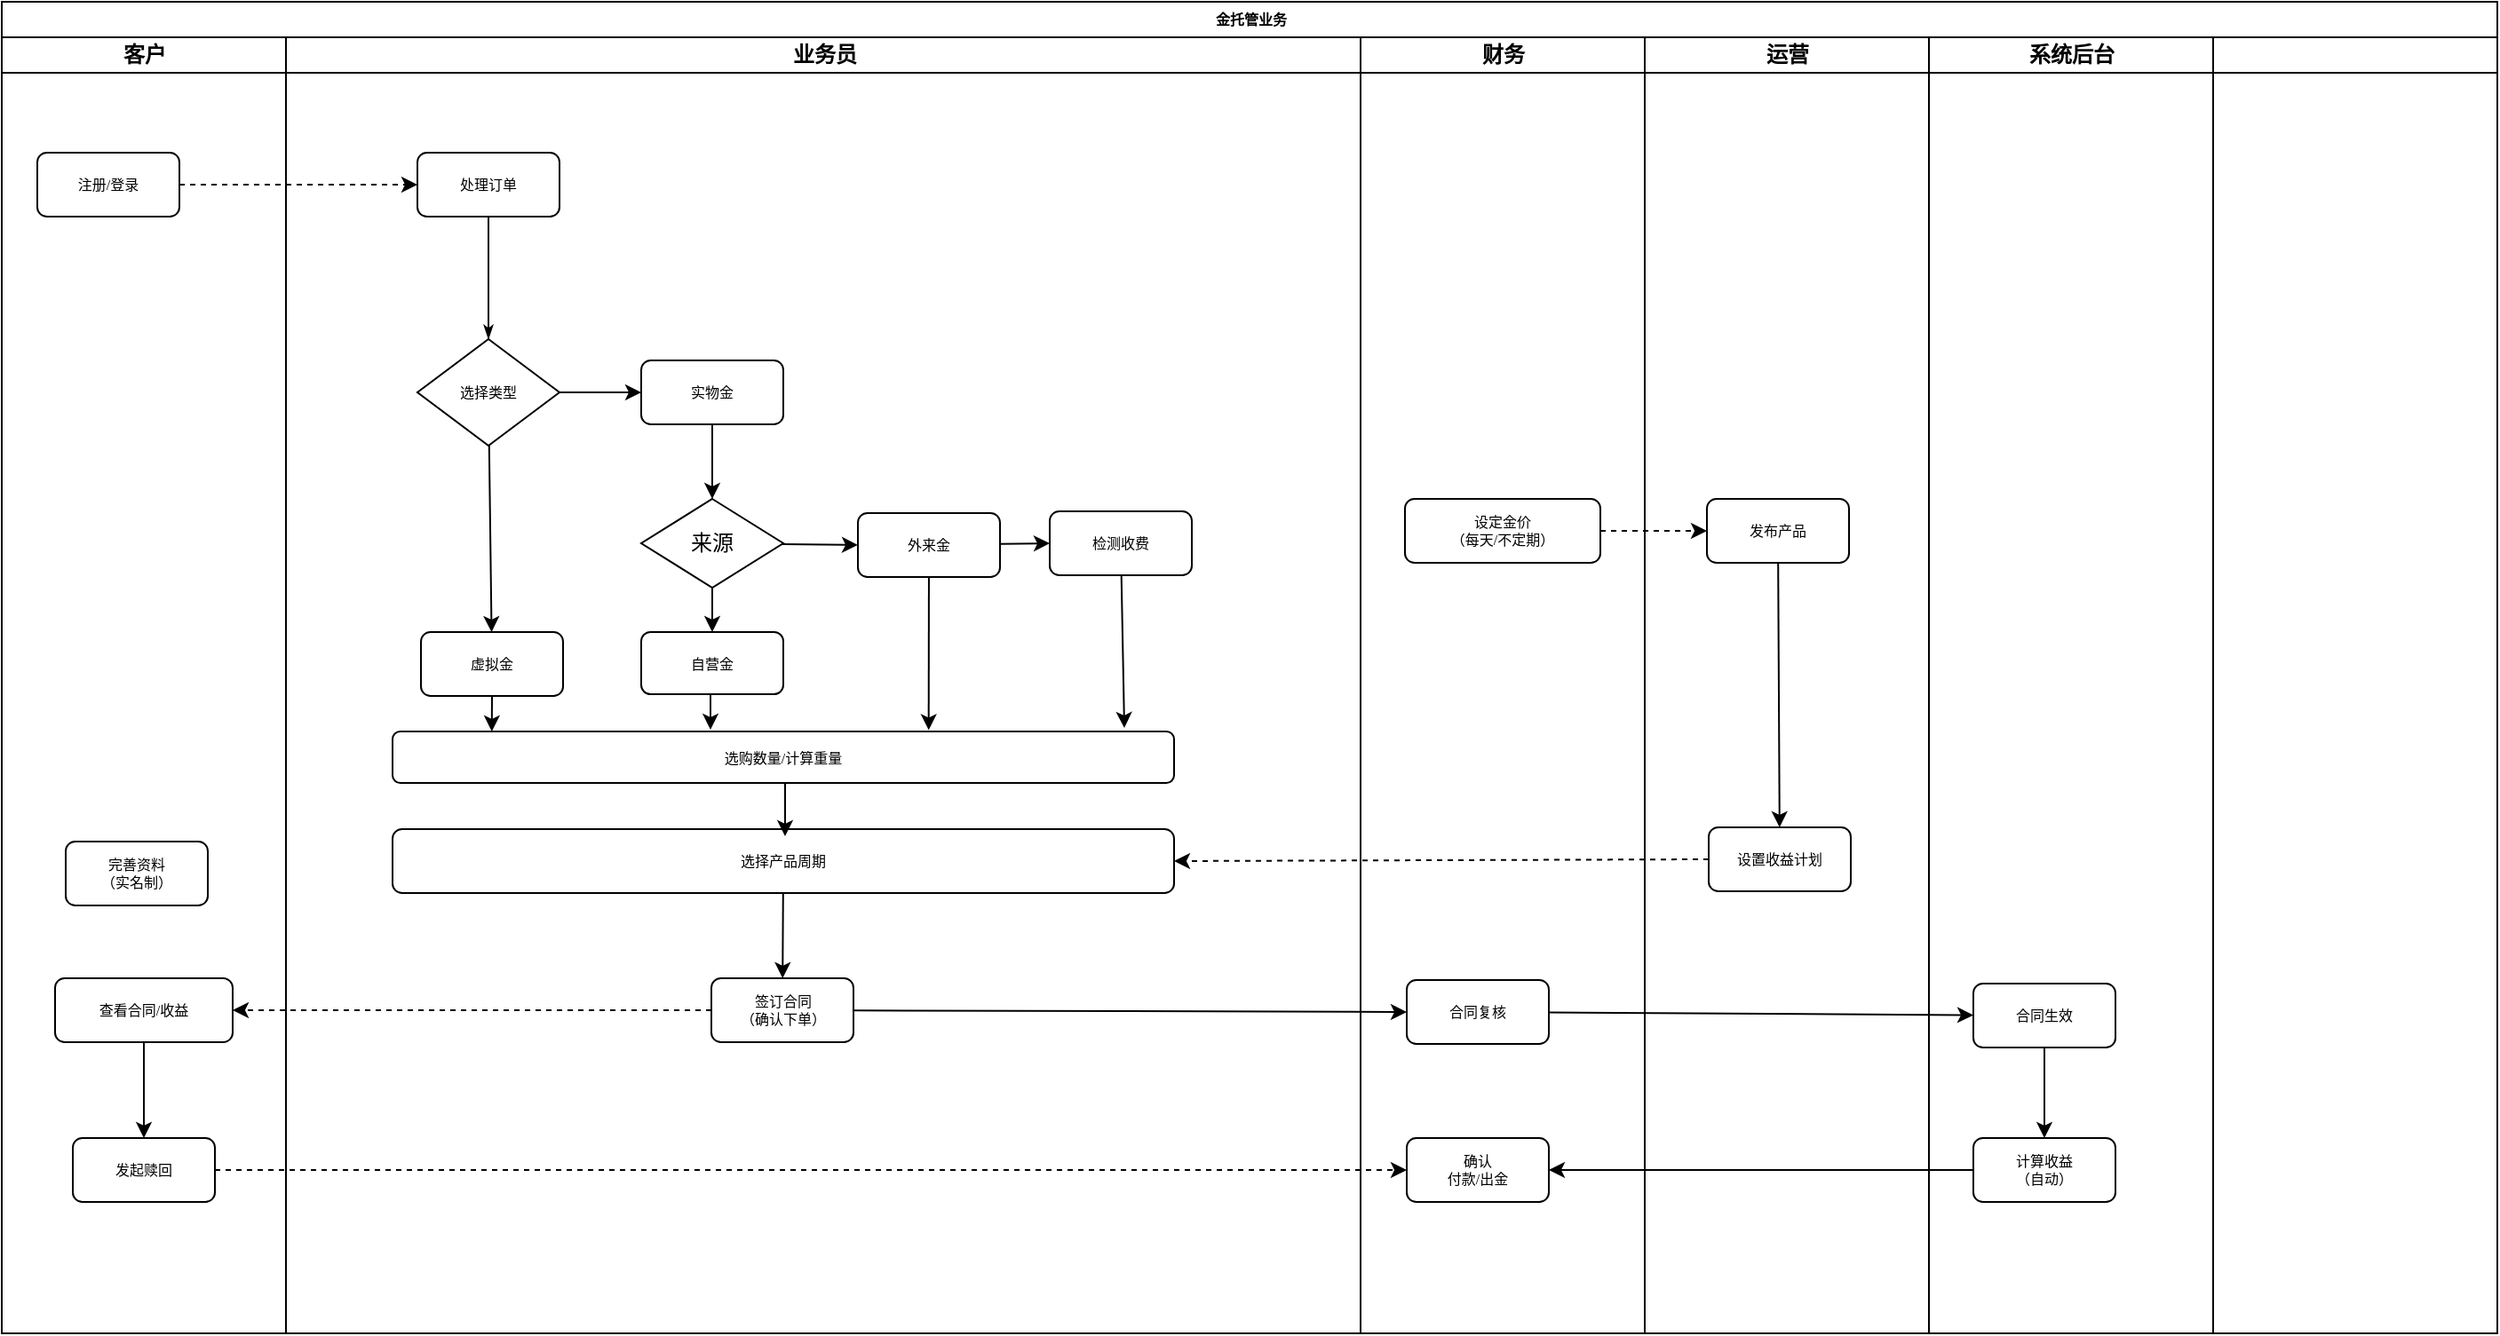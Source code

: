<mxfile version="12.1.1" type="github" pages="2">
  <diagram name="Page-1" id="74e2e168-ea6b-b213-b513-2b3c1d86103e">
    <mxGraphModel dx="932" dy="551" grid="1" gridSize="10" guides="1" tooltips="1" connect="1" arrows="1" fold="1" page="1" pageScale="1" pageWidth="1100" pageHeight="850" background="#ffffff" math="0" shadow="0">
      <root>
        <mxCell id="0"/>
        <mxCell id="1" parent="0"/>
        <mxCell id="77e6c97f196da883-1" value="金托管业务" style="swimlane;html=1;childLayout=stackLayout;startSize=20;rounded=0;shadow=0;labelBackgroundColor=none;strokeColor=#000000;strokeWidth=1;fillColor=#ffffff;fontFamily=Verdana;fontSize=8;fontColor=#000000;align=center;" parent="1" vertex="1">
          <mxGeometry x="70" y="50" width="1405" height="750" as="geometry"/>
        </mxCell>
        <mxCell id="77e6c97f196da883-2" value="客户" style="swimlane;html=1;startSize=20;" parent="77e6c97f196da883-1" vertex="1">
          <mxGeometry y="20" width="160" height="730" as="geometry"/>
        </mxCell>
        <mxCell id="aqZ1NB7vLFw8qtyRI9sM-14" value="完善资料&lt;br&gt;（实名制）" style="rounded=1;whiteSpace=wrap;html=1;shadow=0;labelBackgroundColor=none;strokeColor=#000000;strokeWidth=1;fillColor=#ffffff;fontFamily=Verdana;fontSize=8;fontColor=#000000;align=center;" vertex="1" parent="77e6c97f196da883-2">
          <mxGeometry x="36" y="453" width="80" height="36" as="geometry"/>
        </mxCell>
        <mxCell id="aqZ1NB7vLFw8qtyRI9sM-47" style="edgeStyle=none;rounded=0;orthogonalLoop=1;jettySize=auto;html=1;" edge="1" parent="77e6c97f196da883-2" source="aqZ1NB7vLFw8qtyRI9sM-24" target="aqZ1NB7vLFw8qtyRI9sM-44">
          <mxGeometry relative="1" as="geometry"/>
        </mxCell>
        <mxCell id="aqZ1NB7vLFw8qtyRI9sM-24" value="查看合同/收益" style="rounded=1;whiteSpace=wrap;html=1;shadow=0;labelBackgroundColor=none;strokeColor=#000000;strokeWidth=1;fillColor=#ffffff;fontFamily=Verdana;fontSize=8;fontColor=#000000;align=center;" vertex="1" parent="77e6c97f196da883-2">
          <mxGeometry x="30" y="530" width="100" height="36" as="geometry"/>
        </mxCell>
        <mxCell id="aqZ1NB7vLFw8qtyRI9sM-44" value="发起赎回" style="rounded=1;whiteSpace=wrap;html=1;shadow=0;labelBackgroundColor=none;strokeColor=#000000;strokeWidth=1;fillColor=#ffffff;fontFamily=Verdana;fontSize=8;fontColor=#000000;align=center;" vertex="1" parent="77e6c97f196da883-2">
          <mxGeometry x="40" y="620" width="80" height="36" as="geometry"/>
        </mxCell>
        <mxCell id="77e6c97f196da883-3" value="业务员" style="swimlane;html=1;startSize=20;" parent="77e6c97f196da883-1" vertex="1">
          <mxGeometry x="160" y="20" width="605" height="730" as="geometry"/>
        </mxCell>
        <mxCell id="E34rKz94oYMN4ZFekfvv-4" style="edgeStyle=orthogonalEdgeStyle;rounded=0;orthogonalLoop=1;jettySize=auto;html=1;entryX=0;entryY=0.5;entryDx=0;entryDy=0;dashed=1;" edge="1" parent="77e6c97f196da883-3" source="xd8myX0lsc00xmERsK0Q-1" target="77e6c97f196da883-9">
          <mxGeometry relative="1" as="geometry">
            <Array as="points">
              <mxPoint x="-10" y="83"/>
              <mxPoint x="-10" y="83"/>
            </Array>
          </mxGeometry>
        </mxCell>
        <mxCell id="xd8myX0lsc00xmERsK0Q-1" value="注册/登录" style="rounded=1;whiteSpace=wrap;html=1;shadow=0;labelBackgroundColor=none;strokeColor=#000000;strokeWidth=1;fillColor=#ffffff;fontFamily=Verdana;fontSize=8;fontColor=#000000;align=center;" parent="77e6c97f196da883-3" vertex="1">
          <mxGeometry x="-140" y="65" width="80" height="36" as="geometry"/>
        </mxCell>
        <mxCell id="77e6c97f196da883-9" value="处理订单" style="rounded=1;whiteSpace=wrap;html=1;shadow=0;labelBackgroundColor=none;strokeColor=#000000;strokeWidth=1;fillColor=#ffffff;fontFamily=Verdana;fontSize=8;fontColor=#000000;align=center;" parent="77e6c97f196da883-3" vertex="1">
          <mxGeometry x="74" y="65" width="80" height="36" as="geometry"/>
        </mxCell>
        <mxCell id="107ba76e4e335f99-1" style="edgeStyle=orthogonalEdgeStyle;rounded=1;html=1;labelBackgroundColor=none;startArrow=none;startFill=0;startSize=5;endArrow=classicThin;endFill=1;endSize=5;jettySize=auto;orthogonalLoop=1;strokeColor=#000000;strokeWidth=1;fontFamily=Verdana;fontSize=8;fontColor=#000000;exitX=0.5;exitY=1;exitDx=0;exitDy=0;exitPerimeter=0;entryX=0.5;entryY=0;entryDx=0;entryDy=0;" parent="77e6c97f196da883-3" source="77e6c97f196da883-9" target="77e6c97f196da883-20" edge="1">
          <mxGeometry relative="1" as="geometry">
            <mxPoint x="84" y="290" as="targetPoint"/>
          </mxGeometry>
        </mxCell>
        <mxCell id="E34rKz94oYMN4ZFekfvv-21" style="edgeStyle=none;rounded=0;orthogonalLoop=1;jettySize=auto;html=1;" edge="1" parent="77e6c97f196da883-3" source="77e6c97f196da883-20" target="77e6c97f196da883-17">
          <mxGeometry relative="1" as="geometry"/>
        </mxCell>
        <mxCell id="aqZ1NB7vLFw8qtyRI9sM-1" style="edgeStyle=none;rounded=0;orthogonalLoop=1;jettySize=auto;html=1;entryX=0;entryY=0.5;entryDx=0;entryDy=0;exitX=1;exitY=0.5;exitDx=0;exitDy=0;" edge="1" parent="77e6c97f196da883-3" source="77e6c97f196da883-20" target="aqZ1NB7vLFw8qtyRI9sM-12">
          <mxGeometry relative="1" as="geometry">
            <mxPoint x="160" y="196" as="sourcePoint"/>
            <mxPoint x="220" y="260" as="targetPoint"/>
          </mxGeometry>
        </mxCell>
        <mxCell id="77e6c97f196da883-20" value="选择类型" style="rhombus;whiteSpace=wrap;html=1;rounded=0;shadow=0;labelBackgroundColor=none;strokeColor=#000000;strokeWidth=1;fillColor=#ffffff;fontFamily=Verdana;fontSize=8;fontColor=#000000;align=center;" parent="77e6c97f196da883-3" vertex="1">
          <mxGeometry x="74" y="170" width="80" height="60" as="geometry"/>
        </mxCell>
        <mxCell id="aqZ1NB7vLFw8qtyRI9sM-61" style="edgeStyle=none;rounded=0;orthogonalLoop=1;jettySize=auto;html=1;exitX=0.5;exitY=1;exitDx=0;exitDy=0;entryX=0.127;entryY=0;entryDx=0;entryDy=0;entryPerimeter=0;" edge="1" parent="77e6c97f196da883-3" source="77e6c97f196da883-17" target="aqZ1NB7vLFw8qtyRI9sM-54">
          <mxGeometry relative="1" as="geometry"/>
        </mxCell>
        <mxCell id="77e6c97f196da883-17" value="虚拟金" style="rounded=1;whiteSpace=wrap;html=1;shadow=0;labelBackgroundColor=none;strokeColor=#000000;strokeWidth=1;fillColor=#ffffff;fontFamily=Verdana;fontSize=8;fontColor=#000000;align=center;" parent="77e6c97f196da883-3" vertex="1">
          <mxGeometry x="76" y="335" width="80" height="36" as="geometry"/>
        </mxCell>
        <mxCell id="aqZ1NB7vLFw8qtyRI9sM-15" style="edgeStyle=none;rounded=0;orthogonalLoop=1;jettySize=auto;html=1;entryX=0.5;entryY=0;entryDx=0;entryDy=0;" edge="1" parent="77e6c97f196da883-3" source="aqZ1NB7vLFw8qtyRI9sM-12" target="aqZ1NB7vLFw8qtyRI9sM-13">
          <mxGeometry relative="1" as="geometry"/>
        </mxCell>
        <mxCell id="aqZ1NB7vLFw8qtyRI9sM-12" value="实物金" style="rounded=1;whiteSpace=wrap;html=1;shadow=0;labelBackgroundColor=none;strokeColor=#000000;strokeWidth=1;fillColor=#ffffff;fontFamily=Verdana;fontSize=8;fontColor=#000000;align=center;" vertex="1" parent="77e6c97f196da883-3">
          <mxGeometry x="200" y="182" width="80" height="36" as="geometry"/>
        </mxCell>
        <mxCell id="aqZ1NB7vLFw8qtyRI9sM-18" style="edgeStyle=none;rounded=0;orthogonalLoop=1;jettySize=auto;html=1;entryX=0;entryY=0.5;entryDx=0;entryDy=0;" edge="1" parent="77e6c97f196da883-3" source="aqZ1NB7vLFw8qtyRI9sM-13" target="aqZ1NB7vLFw8qtyRI9sM-17">
          <mxGeometry relative="1" as="geometry"/>
        </mxCell>
        <mxCell id="aqZ1NB7vLFw8qtyRI9sM-25" style="edgeStyle=none;rounded=0;orthogonalLoop=1;jettySize=auto;html=1;entryX=0.5;entryY=0;entryDx=0;entryDy=0;" edge="1" parent="77e6c97f196da883-3" source="aqZ1NB7vLFw8qtyRI9sM-13" target="aqZ1NB7vLFw8qtyRI9sM-16">
          <mxGeometry relative="1" as="geometry"/>
        </mxCell>
        <mxCell id="aqZ1NB7vLFw8qtyRI9sM-13" value="来源" style="rhombus;whiteSpace=wrap;html=1;" vertex="1" parent="77e6c97f196da883-3">
          <mxGeometry x="200" y="260" width="80" height="50" as="geometry"/>
        </mxCell>
        <mxCell id="aqZ1NB7vLFw8qtyRI9sM-16" value="自营金" style="rounded=1;whiteSpace=wrap;html=1;shadow=0;labelBackgroundColor=none;strokeColor=#000000;strokeWidth=1;fillColor=#ffffff;fontFamily=Verdana;fontSize=8;fontColor=#000000;align=center;" vertex="1" parent="77e6c97f196da883-3">
          <mxGeometry x="200" y="335" width="80" height="35" as="geometry"/>
        </mxCell>
        <mxCell id="aqZ1NB7vLFw8qtyRI9sM-22" style="edgeStyle=none;rounded=0;orthogonalLoop=1;jettySize=auto;html=1;entryX=0;entryY=0.5;entryDx=0;entryDy=0;" edge="1" parent="77e6c97f196da883-3" source="aqZ1NB7vLFw8qtyRI9sM-17" target="aqZ1NB7vLFw8qtyRI9sM-21">
          <mxGeometry relative="1" as="geometry"/>
        </mxCell>
        <mxCell id="aqZ1NB7vLFw8qtyRI9sM-57" style="edgeStyle=none;rounded=0;orthogonalLoop=1;jettySize=auto;html=1;entryX=0.686;entryY=-0.028;entryDx=0;entryDy=0;entryPerimeter=0;" edge="1" parent="77e6c97f196da883-3" source="aqZ1NB7vLFw8qtyRI9sM-17" target="aqZ1NB7vLFw8qtyRI9sM-54">
          <mxGeometry relative="1" as="geometry"/>
        </mxCell>
        <mxCell id="aqZ1NB7vLFw8qtyRI9sM-17" value="外来金" style="rounded=1;whiteSpace=wrap;html=1;shadow=0;labelBackgroundColor=none;strokeColor=#000000;strokeWidth=1;fillColor=#ffffff;fontFamily=Verdana;fontSize=8;fontColor=#000000;align=center;" vertex="1" parent="77e6c97f196da883-3">
          <mxGeometry x="322" y="268" width="80" height="36" as="geometry"/>
        </mxCell>
        <mxCell id="aqZ1NB7vLFw8qtyRI9sM-19" value="签订合同&lt;br&gt;（确认下单）" style="rounded=1;whiteSpace=wrap;html=1;shadow=0;labelBackgroundColor=none;strokeColor=#000000;strokeWidth=1;fillColor=#ffffff;fontFamily=Verdana;fontSize=8;fontColor=#000000;align=center;" vertex="1" parent="77e6c97f196da883-3">
          <mxGeometry x="239.5" y="530" width="80" height="36" as="geometry"/>
        </mxCell>
        <mxCell id="aqZ1NB7vLFw8qtyRI9sM-58" style="edgeStyle=none;rounded=0;orthogonalLoop=1;jettySize=auto;html=1;" edge="1" parent="77e6c97f196da883-3" source="aqZ1NB7vLFw8qtyRI9sM-21">
          <mxGeometry relative="1" as="geometry">
            <mxPoint x="472" y="389" as="targetPoint"/>
          </mxGeometry>
        </mxCell>
        <mxCell id="aqZ1NB7vLFw8qtyRI9sM-21" value="检测收费" style="rounded=1;whiteSpace=wrap;html=1;shadow=0;labelBackgroundColor=none;strokeColor=#000000;strokeWidth=1;fillColor=#ffffff;fontFamily=Verdana;fontSize=8;fontColor=#000000;align=center;" vertex="1" parent="77e6c97f196da883-3">
          <mxGeometry x="430" y="267" width="80" height="36" as="geometry"/>
        </mxCell>
        <mxCell id="aqZ1NB7vLFw8qtyRI9sM-33" style="edgeStyle=none;rounded=0;orthogonalLoop=1;jettySize=auto;html=1;" edge="1" parent="77e6c97f196da883-3" source="aqZ1NB7vLFw8qtyRI9sM-26" target="aqZ1NB7vLFw8qtyRI9sM-19">
          <mxGeometry relative="1" as="geometry"/>
        </mxCell>
        <mxCell id="aqZ1NB7vLFw8qtyRI9sM-26" value="选择产品周期" style="rounded=1;whiteSpace=wrap;html=1;shadow=0;labelBackgroundColor=none;strokeColor=#000000;strokeWidth=1;fillColor=#ffffff;fontFamily=Verdana;fontSize=8;fontColor=#000000;align=center;" vertex="1" parent="77e6c97f196da883-3">
          <mxGeometry x="60" y="446" width="440" height="36" as="geometry"/>
        </mxCell>
        <mxCell id="aqZ1NB7vLFw8qtyRI9sM-54" value="选购数量/计算重量" style="rounded=1;whiteSpace=wrap;html=1;shadow=0;labelBackgroundColor=none;strokeColor=#000000;strokeWidth=1;fillColor=#ffffff;fontFamily=Verdana;fontSize=8;fontColor=#000000;align=center;" vertex="1" parent="77e6c97f196da883-3">
          <mxGeometry x="60" y="391" width="440" height="29" as="geometry"/>
        </mxCell>
        <mxCell id="77e6c97f196da883-4" value="财务" style="swimlane;html=1;startSize=20;" parent="77e6c97f196da883-1" vertex="1">
          <mxGeometry x="765" y="20" width="160" height="730" as="geometry"/>
        </mxCell>
        <mxCell id="77e6c97f196da883-12" value="设定金价&lt;br&gt;（每天/不定期）" style="rounded=1;whiteSpace=wrap;html=1;shadow=0;labelBackgroundColor=none;strokeColor=#000000;strokeWidth=1;fillColor=#ffffff;fontFamily=Verdana;fontSize=8;fontColor=#000000;align=center;" parent="77e6c97f196da883-4" vertex="1">
          <mxGeometry x="25" y="260" width="110" height="36" as="geometry"/>
        </mxCell>
        <mxCell id="aqZ1NB7vLFw8qtyRI9sM-32" value="合同复核" style="rounded=1;whiteSpace=wrap;html=1;shadow=0;labelBackgroundColor=none;strokeColor=#000000;strokeWidth=1;fillColor=#ffffff;fontFamily=Verdana;fontSize=8;fontColor=#000000;align=center;" vertex="1" parent="77e6c97f196da883-4">
          <mxGeometry x="26" y="531" width="80" height="36" as="geometry"/>
        </mxCell>
        <mxCell id="aqZ1NB7vLFw8qtyRI9sM-48" value="确认&lt;br&gt;付款/出金" style="rounded=1;whiteSpace=wrap;html=1;shadow=0;labelBackgroundColor=none;strokeColor=#000000;strokeWidth=1;fillColor=#ffffff;fontFamily=Verdana;fontSize=8;fontColor=#000000;align=center;" vertex="1" parent="77e6c97f196da883-4">
          <mxGeometry x="26" y="620" width="80" height="36" as="geometry"/>
        </mxCell>
        <mxCell id="77e6c97f196da883-5" value="运营" style="swimlane;html=1;startSize=20;" parent="77e6c97f196da883-1" vertex="1">
          <mxGeometry x="925" y="20" width="160" height="730" as="geometry"/>
        </mxCell>
        <mxCell id="aqZ1NB7vLFw8qtyRI9sM-66" style="edgeStyle=none;rounded=0;orthogonalLoop=1;jettySize=auto;html=1;" edge="1" parent="77e6c97f196da883-5" source="xd8myX0lsc00xmERsK0Q-5" target="aqZ1NB7vLFw8qtyRI9sM-65">
          <mxGeometry relative="1" as="geometry"/>
        </mxCell>
        <mxCell id="xd8myX0lsc00xmERsK0Q-5" value="发布产品" style="rounded=1;whiteSpace=wrap;html=1;shadow=0;labelBackgroundColor=none;strokeColor=#000000;strokeWidth=1;fillColor=#ffffff;fontFamily=Verdana;fontSize=8;fontColor=#000000;align=center;" parent="77e6c97f196da883-5" vertex="1">
          <mxGeometry x="35" y="260" width="80" height="36" as="geometry"/>
        </mxCell>
        <mxCell id="aqZ1NB7vLFw8qtyRI9sM-65" value="设置收益计划" style="rounded=1;whiteSpace=wrap;html=1;shadow=0;labelBackgroundColor=none;strokeColor=#000000;strokeWidth=1;fillColor=#ffffff;fontFamily=Verdana;fontSize=8;fontColor=#000000;align=center;" vertex="1" parent="77e6c97f196da883-5">
          <mxGeometry x="36" y="445" width="80" height="36" as="geometry"/>
        </mxCell>
        <mxCell id="77e6c97f196da883-6" value="系统后台" style="swimlane;html=1;startSize=20;" parent="77e6c97f196da883-1" vertex="1">
          <mxGeometry x="1085" y="20" width="160" height="730" as="geometry"/>
        </mxCell>
        <mxCell id="aqZ1NB7vLFw8qtyRI9sM-11" value="计算收益&lt;br&gt;（自动）" style="rounded=1;whiteSpace=wrap;html=1;shadow=0;labelBackgroundColor=none;strokeColor=#000000;strokeWidth=1;fillColor=#ffffff;fontFamily=Verdana;fontSize=8;fontColor=#000000;align=center;" vertex="1" parent="77e6c97f196da883-6">
          <mxGeometry x="25" y="620" width="80" height="36" as="geometry"/>
        </mxCell>
        <mxCell id="aqZ1NB7vLFw8qtyRI9sM-37" style="edgeStyle=none;rounded=0;orthogonalLoop=1;jettySize=auto;html=1;entryX=0.5;entryY=0;entryDx=0;entryDy=0;" edge="1" parent="77e6c97f196da883-6" source="aqZ1NB7vLFw8qtyRI9sM-34" target="aqZ1NB7vLFw8qtyRI9sM-11">
          <mxGeometry relative="1" as="geometry"/>
        </mxCell>
        <mxCell id="aqZ1NB7vLFw8qtyRI9sM-34" value="合同生效" style="rounded=1;whiteSpace=wrap;html=1;shadow=0;labelBackgroundColor=none;strokeColor=#000000;strokeWidth=1;fillColor=#ffffff;fontFamily=Verdana;fontSize=8;fontColor=#000000;align=center;" vertex="1" parent="77e6c97f196da883-6">
          <mxGeometry x="25" y="533" width="80" height="36" as="geometry"/>
        </mxCell>
        <mxCell id="77e6c97f196da883-7" value="" style="swimlane;html=1;startSize=20;" parent="77e6c97f196da883-1" vertex="1">
          <mxGeometry x="1245" y="20" width="160" height="730" as="geometry"/>
        </mxCell>
        <mxCell id="aqZ1NB7vLFw8qtyRI9sM-35" style="edgeStyle=none;rounded=0;orthogonalLoop=1;jettySize=auto;html=1;entryX=0;entryY=0.5;entryDx=0;entryDy=0;" edge="1" parent="77e6c97f196da883-1" source="aqZ1NB7vLFw8qtyRI9sM-19" target="aqZ1NB7vLFw8qtyRI9sM-32">
          <mxGeometry relative="1" as="geometry"/>
        </mxCell>
        <mxCell id="aqZ1NB7vLFw8qtyRI9sM-36" style="edgeStyle=none;rounded=0;orthogonalLoop=1;jettySize=auto;html=1;" edge="1" parent="77e6c97f196da883-1" source="aqZ1NB7vLFw8qtyRI9sM-32" target="aqZ1NB7vLFw8qtyRI9sM-34">
          <mxGeometry relative="1" as="geometry"/>
        </mxCell>
        <mxCell id="aqZ1NB7vLFw8qtyRI9sM-40" style="edgeStyle=none;rounded=0;orthogonalLoop=1;jettySize=auto;html=1;dashed=1;" edge="1" parent="77e6c97f196da883-1" source="aqZ1NB7vLFw8qtyRI9sM-19" target="aqZ1NB7vLFw8qtyRI9sM-24">
          <mxGeometry relative="1" as="geometry"/>
        </mxCell>
        <mxCell id="aqZ1NB7vLFw8qtyRI9sM-49" style="edgeStyle=none;rounded=0;orthogonalLoop=1;jettySize=auto;html=1;dashed=1;" edge="1" parent="77e6c97f196da883-1" source="aqZ1NB7vLFw8qtyRI9sM-44" target="aqZ1NB7vLFw8qtyRI9sM-48">
          <mxGeometry relative="1" as="geometry"/>
        </mxCell>
        <mxCell id="aqZ1NB7vLFw8qtyRI9sM-50" style="edgeStyle=none;rounded=0;orthogonalLoop=1;jettySize=auto;html=1;entryX=0;entryY=0.5;entryDx=0;entryDy=0;dashed=1;exitX=1;exitY=0.5;exitDx=0;exitDy=0;" edge="1" parent="77e6c97f196da883-1" source="77e6c97f196da883-12" target="xd8myX0lsc00xmERsK0Q-5">
          <mxGeometry relative="1" as="geometry"/>
        </mxCell>
        <mxCell id="aqZ1NB7vLFw8qtyRI9sM-63" style="edgeStyle=none;rounded=0;orthogonalLoop=1;jettySize=auto;html=1;entryX=1;entryY=0.5;entryDx=0;entryDy=0;" edge="1" parent="77e6c97f196da883-1" source="aqZ1NB7vLFw8qtyRI9sM-11" target="aqZ1NB7vLFw8qtyRI9sM-48">
          <mxGeometry relative="1" as="geometry"/>
        </mxCell>
        <mxCell id="aqZ1NB7vLFw8qtyRI9sM-67" style="edgeStyle=none;rounded=0;orthogonalLoop=1;jettySize=auto;html=1;entryX=1;entryY=0.5;entryDx=0;entryDy=0;exitX=0;exitY=0.5;exitDx=0;exitDy=0;dashed=1;" edge="1" parent="77e6c97f196da883-1" source="aqZ1NB7vLFw8qtyRI9sM-65" target="aqZ1NB7vLFw8qtyRI9sM-26">
          <mxGeometry relative="1" as="geometry">
            <mxPoint x="930" y="500" as="sourcePoint"/>
          </mxGeometry>
        </mxCell>
        <mxCell id="aqZ1NB7vLFw8qtyRI9sM-59" style="edgeStyle=none;rounded=0;orthogonalLoop=1;jettySize=auto;html=1;" edge="1" parent="1">
          <mxGeometry relative="1" as="geometry">
            <mxPoint x="469" y="440" as="sourcePoint"/>
            <mxPoint x="469" y="460" as="targetPoint"/>
          </mxGeometry>
        </mxCell>
        <mxCell id="aqZ1NB7vLFw8qtyRI9sM-62" style="edgeStyle=none;rounded=0;orthogonalLoop=1;jettySize=auto;html=1;" edge="1" parent="1">
          <mxGeometry relative="1" as="geometry">
            <mxPoint x="511" y="490" as="sourcePoint"/>
            <mxPoint x="511" y="520" as="targetPoint"/>
          </mxGeometry>
        </mxCell>
      </root>
    </mxGraphModel>
  </diagram>
  <diagram id="hEQ_yg2kPSshXSAMFrq0" name="第 2 页">
    <mxGraphModel dx="932" dy="551" grid="1" gridSize="10" guides="1" tooltips="1" connect="1" arrows="1" fold="1" page="1" pageScale="1" pageWidth="827" pageHeight="1169" math="0" shadow="0">
      <root>
        <mxCell id="XY_svhr8wJ1Le2Kpte4z-0"/>
        <mxCell id="XY_svhr8wJ1Le2Kpte4z-1" parent="XY_svhr8wJ1Le2Kpte4z-0"/>
        <mxCell id="XY_svhr8wJ1Le2Kpte4z-2" value="" style="rounded=1;whiteSpace=wrap;html=1;dashed=1;" vertex="1" parent="XY_svhr8wJ1Le2Kpte4z-1">
          <mxGeometry x="140" y="170" width="120" height="60" as="geometry"/>
        </mxCell>
      </root>
    </mxGraphModel>
  </diagram>
</mxfile>
